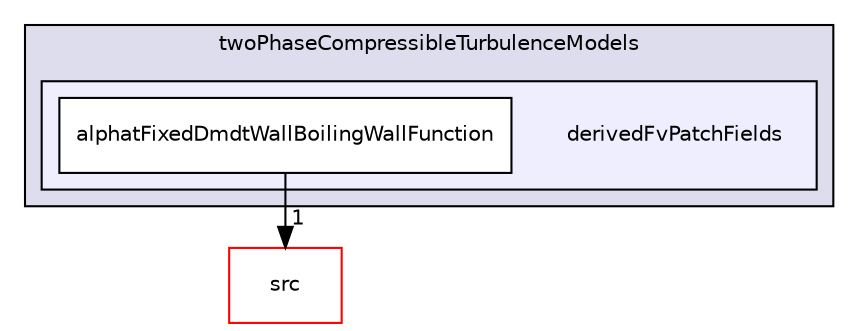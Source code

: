 digraph "applications/solvers/multiphase/reactingEulerFoam/reactingTwoPhaseEulerFoam/twoPhaseCompressibleTurbulenceModels/derivedFvPatchFields" {
  bgcolor=transparent;
  compound=true
  node [ fontsize="10", fontname="Helvetica"];
  edge [ labelfontsize="10", labelfontname="Helvetica"];
  subgraph clusterdir_af22173f15e5126c671ddeeeb2810f72 {
    graph [ bgcolor="#ddddee", pencolor="black", label="twoPhaseCompressibleTurbulenceModels" fontname="Helvetica", fontsize="10", URL="dir_af22173f15e5126c671ddeeeb2810f72.html"]
  subgraph clusterdir_b88983e2aa3a6d17224874e7059ed949 {
    graph [ bgcolor="#eeeeff", pencolor="black", label="" URL="dir_b88983e2aa3a6d17224874e7059ed949.html"];
    dir_b88983e2aa3a6d17224874e7059ed949 [shape=plaintext label="derivedFvPatchFields"];
    dir_ddd911201c90136ceba78edce7702760 [shape=box label="alphatFixedDmdtWallBoilingWallFunction" color="black" fillcolor="white" style="filled" URL="dir_ddd911201c90136ceba78edce7702760.html"];
  }
  }
  dir_68267d1309a1af8e8297ef4c3efbcdba [shape=box label="src" color="red" URL="dir_68267d1309a1af8e8297ef4c3efbcdba.html"];
  dir_ddd911201c90136ceba78edce7702760->dir_68267d1309a1af8e8297ef4c3efbcdba [headlabel="1", labeldistance=1.5 headhref="dir_000363_000722.html"];
}
